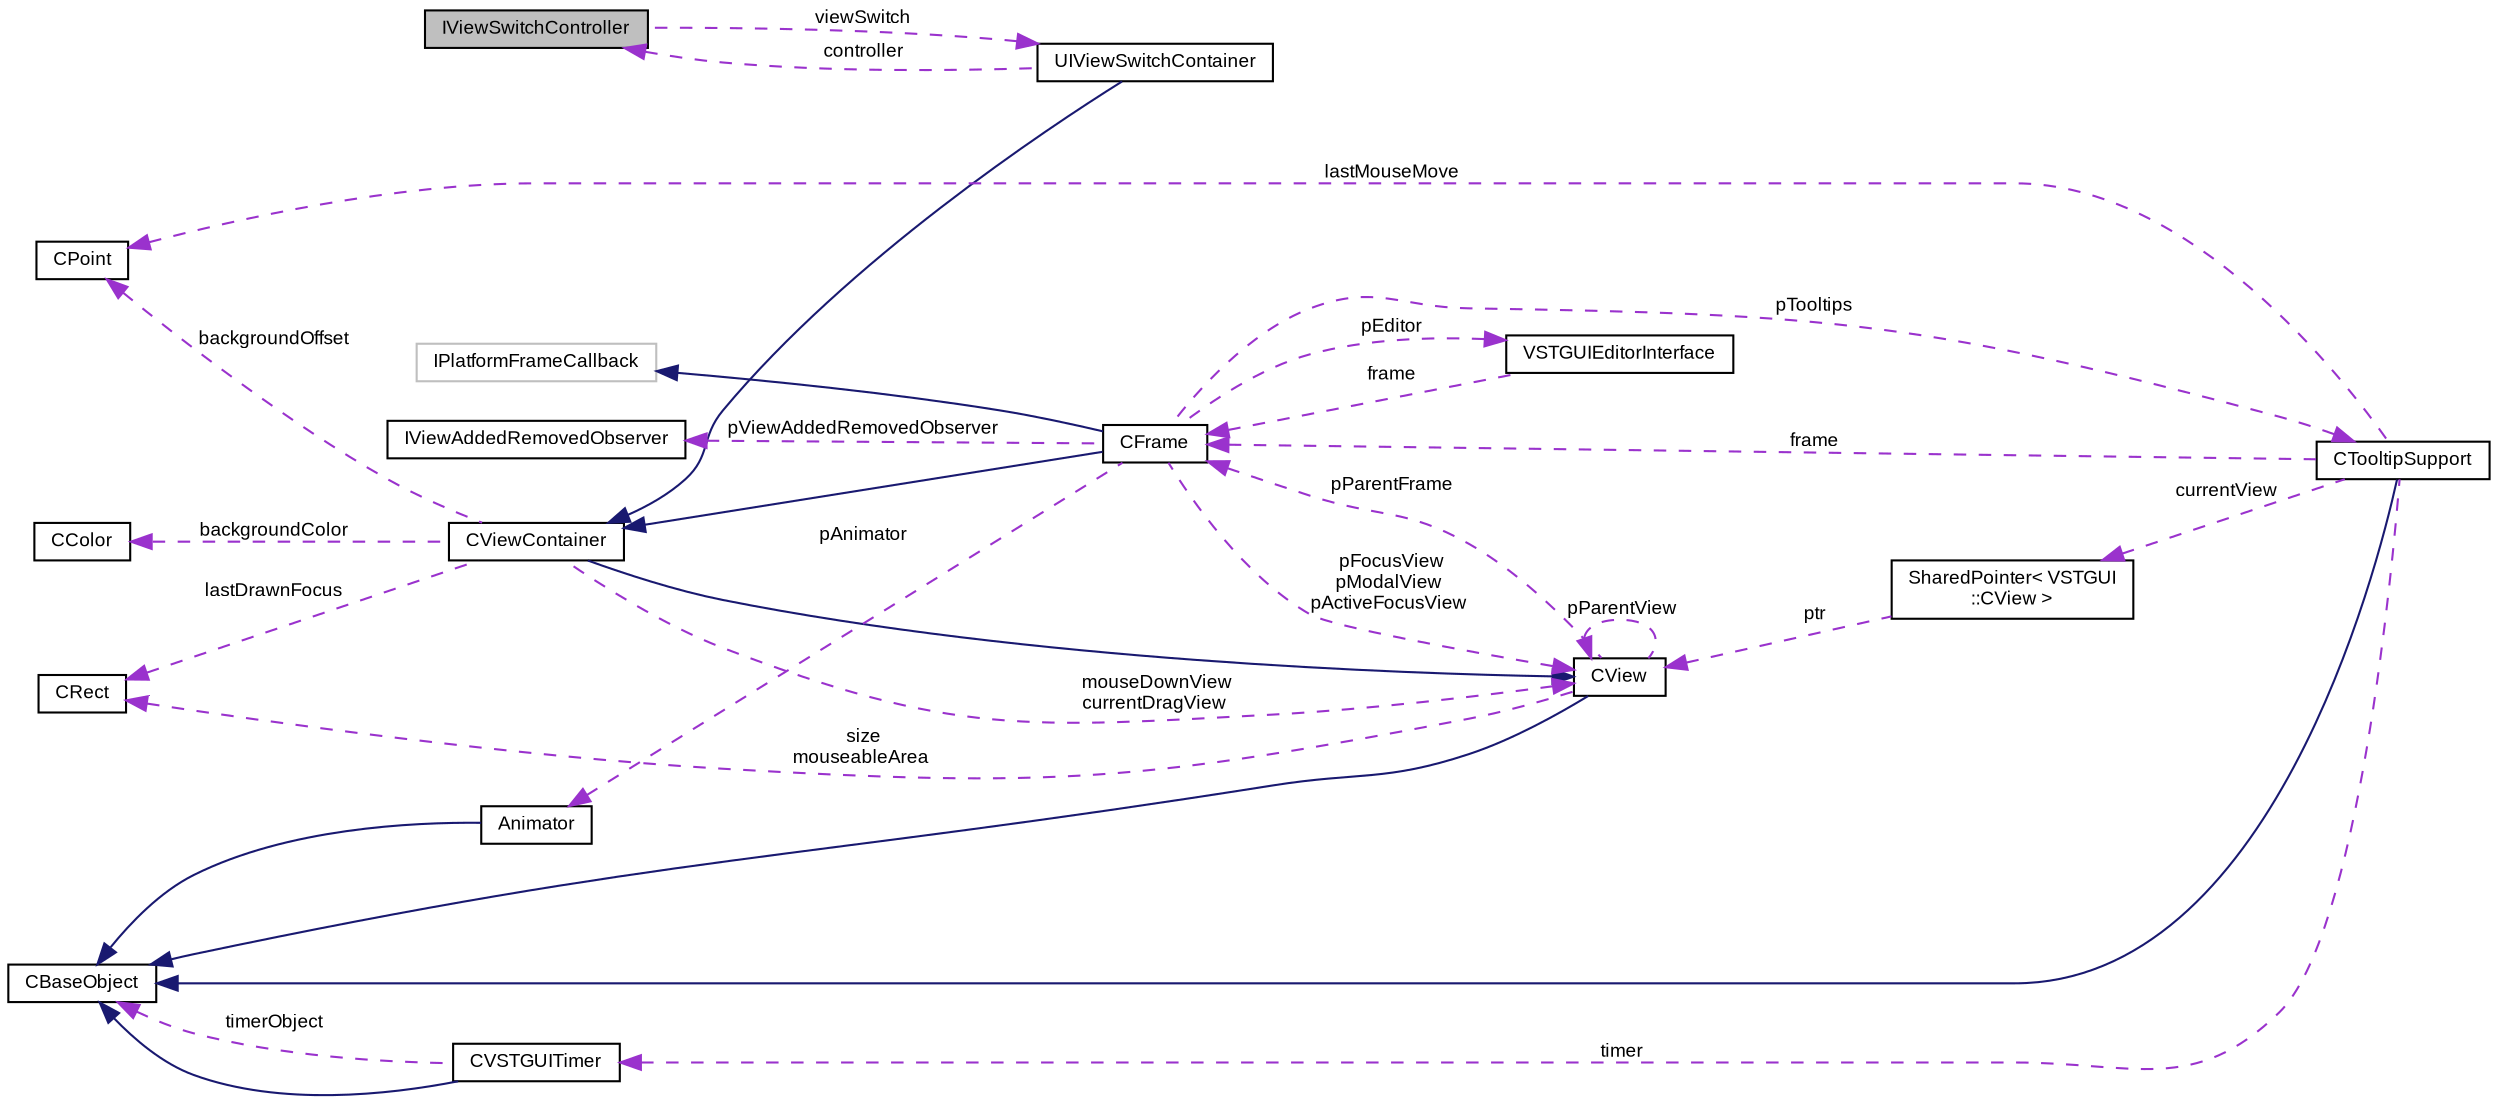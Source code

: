 digraph "IViewSwitchController"
{
  bgcolor="transparent";
  edge [fontname="Arial",fontsize="9",labelfontname="Arial",labelfontsize="9"];
  node [fontname="Arial",fontsize="9",shape=record];
  rankdir="LR";
  Node1 [label="IViewSwitchController",height=0.2,width=0.4,color="black", fillcolor="grey75", style="filled" fontcolor="black"];
  Node2 -> Node1 [dir="back",color="darkorchid3",fontsize="9",style="dashed",label=" viewSwitch" ,fontname="Arial"];
  Node2 [label="UIViewSwitchContainer",height=0.2,width=0.4,color="black",URL="$class_v_s_t_g_u_i_1_1_u_i_view_switch_container.html"];
  Node3 -> Node2 [dir="back",color="midnightblue",fontsize="9",style="solid",fontname="Arial"];
  Node3 [label="CViewContainer",height=0.2,width=0.4,color="black",URL="$class_v_s_t_g_u_i_1_1_c_view_container.html",tooltip="Container Class of CView objects. "];
  Node4 -> Node3 [dir="back",color="midnightblue",fontsize="9",style="solid",fontname="Arial"];
  Node4 [label="CView",height=0.2,width=0.4,color="black",URL="$class_v_s_t_g_u_i_1_1_c_view.html",tooltip="Base Class of all view objects. "];
  Node5 -> Node4 [dir="back",color="midnightblue",fontsize="9",style="solid",fontname="Arial"];
  Node5 [label="CBaseObject",height=0.2,width=0.4,color="black",URL="$class_v_s_t_g_u_i_1_1_c_base_object.html",tooltip="Base Object with reference counter. "];
  Node6 -> Node4 [dir="back",color="darkorchid3",fontsize="9",style="dashed",label=" pParentFrame" ,fontname="Arial"];
  Node6 [label="CFrame",height=0.2,width=0.4,color="black",URL="$class_v_s_t_g_u_i_1_1_c_frame.html",tooltip="The CFrame is the parent container of all views. "];
  Node3 -> Node6 [dir="back",color="midnightblue",fontsize="9",style="solid",fontname="Arial"];
  Node7 -> Node6 [dir="back",color="midnightblue",fontsize="9",style="solid",fontname="Arial"];
  Node7 [label="IPlatformFrameCallback",height=0.2,width=0.4,color="grey75"];
  Node8 -> Node6 [dir="back",color="darkorchid3",fontsize="9",style="dashed",label=" pViewAddedRemovedObserver" ,fontname="Arial"];
  Node8 [label="IViewAddedRemovedObserver",height=0.2,width=0.4,color="black",URL="$class_v_s_t_g_u_i_1_1_i_view_added_removed_observer.html",tooltip="view added removed observer interface for CFrame "];
  Node4 -> Node6 [dir="back",color="darkorchid3",fontsize="9",style="dashed",label=" pFocusView\npModalView\npActiveFocusView" ,fontname="Arial"];
  Node9 -> Node6 [dir="back",color="darkorchid3",fontsize="9",style="dashed",label=" pAnimator" ,fontname="Arial"];
  Node9 [label="Animator",height=0.2,width=0.4,color="black",URL="$class_v_s_t_g_u_i_1_1_animation_1_1_animator.html",tooltip="Animation runner. "];
  Node5 -> Node9 [dir="back",color="midnightblue",fontsize="9",style="solid",fontname="Arial"];
  Node10 -> Node6 [dir="back",color="darkorchid3",fontsize="9",style="dashed",label=" pTooltips" ,fontname="Arial"];
  Node10 [label="CTooltipSupport",height=0.2,width=0.4,color="black",URL="$class_v_s_t_g_u_i_1_1_c_tooltip_support.html",tooltip="Generic Tooltip Support class. "];
  Node5 -> Node10 [dir="back",color="midnightblue",fontsize="9",style="solid",fontname="Arial"];
  Node6 -> Node10 [dir="back",color="darkorchid3",fontsize="9",style="dashed",label=" frame" ,fontname="Arial"];
  Node11 -> Node10 [dir="back",color="darkorchid3",fontsize="9",style="dashed",label=" lastMouseMove" ,fontname="Arial"];
  Node11 [label="CPoint",height=0.2,width=0.4,color="black",URL="$struct_v_s_t_g_u_i_1_1_c_point.html",tooltip="Point structure. "];
  Node12 -> Node10 [dir="back",color="darkorchid3",fontsize="9",style="dashed",label=" timer" ,fontname="Arial"];
  Node12 [label="CVSTGUITimer",height=0.2,width=0.4,color="black",URL="$class_v_s_t_g_u_i_1_1_c_v_s_t_g_u_i_timer.html",tooltip="A timer class, which posts timer messages to CBaseObjects. "];
  Node5 -> Node12 [dir="back",color="midnightblue",fontsize="9",style="solid",fontname="Arial"];
  Node5 -> Node12 [dir="back",color="darkorchid3",fontsize="9",style="dashed",label=" timerObject" ,fontname="Arial"];
  Node13 -> Node10 [dir="back",color="darkorchid3",fontsize="9",style="dashed",label=" currentView" ,fontname="Arial"];
  Node13 [label="SharedPointer\< VSTGUI\l::CView \>",height=0.2,width=0.4,color="black",URL="$class_v_s_t_g_u_i_1_1_shared_pointer.html"];
  Node4 -> Node13 [dir="back",color="darkorchid3",fontsize="9",style="dashed",label=" ptr" ,fontname="Arial"];
  Node14 -> Node6 [dir="back",color="darkorchid3",fontsize="9",style="dashed",label=" pEditor" ,fontname="Arial"];
  Node14 [label="VSTGUIEditorInterface",height=0.2,width=0.4,color="black",URL="$class_v_s_t_g_u_i_1_1_v_s_t_g_u_i_editor_interface.html"];
  Node6 -> Node14 [dir="back",color="darkorchid3",fontsize="9",style="dashed",label=" frame" ,fontname="Arial"];
  Node4 -> Node4 [dir="back",color="darkorchid3",fontsize="9",style="dashed",label=" pParentView" ,fontname="Arial"];
  Node15 -> Node4 [dir="back",color="darkorchid3",fontsize="9",style="dashed",label=" size\nmouseableArea" ,fontname="Arial"];
  Node15 [label="CRect",height=0.2,width=0.4,color="black",URL="$struct_v_s_t_g_u_i_1_1_c_rect.html",tooltip="Rect structure. "];
  Node4 -> Node3 [dir="back",color="darkorchid3",fontsize="9",style="dashed",label=" mouseDownView\ncurrentDragView" ,fontname="Arial"];
  Node11 -> Node3 [dir="back",color="darkorchid3",fontsize="9",style="dashed",label=" backgroundOffset" ,fontname="Arial"];
  Node16 -> Node3 [dir="back",color="darkorchid3",fontsize="9",style="dashed",label=" backgroundColor" ,fontname="Arial"];
  Node16 [label="CColor",height=0.2,width=0.4,color="black",URL="$struct_v_s_t_g_u_i_1_1_c_color.html",tooltip="RGBA Color structure. "];
  Node15 -> Node3 [dir="back",color="darkorchid3",fontsize="9",style="dashed",label=" lastDrawnFocus" ,fontname="Arial"];
  Node1 -> Node2 [dir="back",color="darkorchid3",fontsize="9",style="dashed",label=" controller" ,fontname="Arial"];
}
